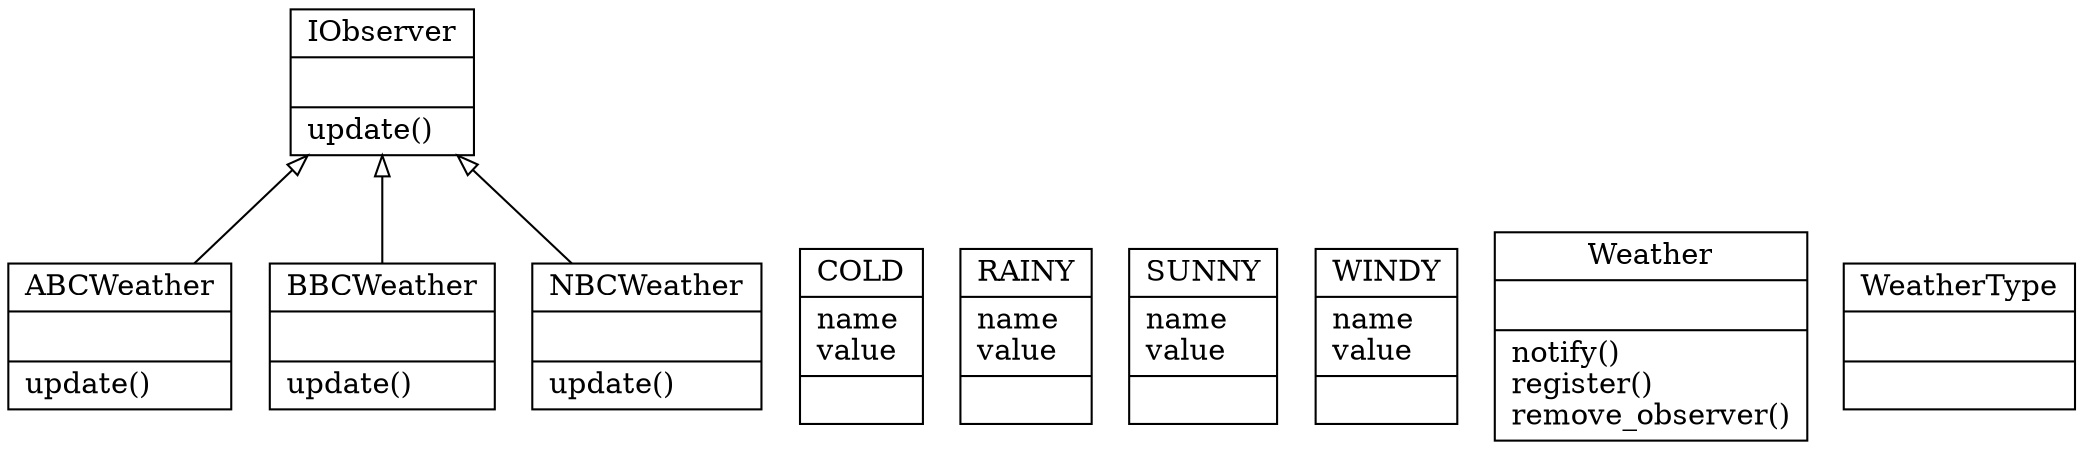 digraph "classes" {
charset="utf-8"
rankdir=BT
"0" [label="{ABCWeather|\l|update()\l}", shape="record"];
"1" [label="{BBCWeather|\l|update()\l}", shape="record"];
"2" [label="{COLD|name\lvalue\l|}", shape="record"];
"3" [label="{IObserver|\l|update()\l}", shape="record"];
"4" [label="{NBCWeather|\l|update()\l}", shape="record"];
"5" [label="{RAINY|name\lvalue\l|}", shape="record"];
"6" [label="{SUNNY|name\lvalue\l|}", shape="record"];
"7" [label="{WINDY|name\lvalue\l|}", shape="record"];
"8" [label="{Weather|\l|notify()\lregister()\lremove_observer()\l}", shape="record"];
"9" [label="{WeatherType|\l|}", shape="record"];
"0" -> "3" [arrowhead="empty", arrowtail="none"];
"1" -> "3" [arrowhead="empty", arrowtail="none"];
"4" -> "3" [arrowhead="empty", arrowtail="none"];
}
